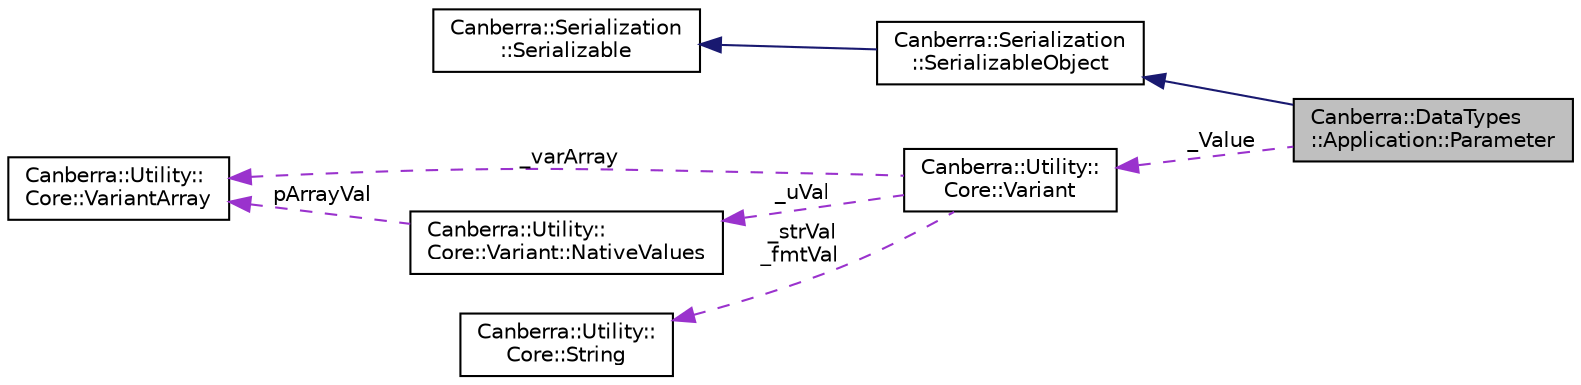 digraph "Canberra::DataTypes::Application::Parameter"
{
  edge [fontname="Helvetica",fontsize="10",labelfontname="Helvetica",labelfontsize="10"];
  node [fontname="Helvetica",fontsize="10",shape=record];
  rankdir="LR";
  Node3 [label="Canberra::DataTypes\l::Application::Parameter",height=0.2,width=0.4,color="black", fillcolor="grey75", style="filled", fontcolor="black"];
  Node4 -> Node3 [dir="back",color="midnightblue",fontsize="10",style="solid"];
  Node4 [label="Canberra::Serialization\l::SerializableObject",height=0.2,width=0.4,color="black", fillcolor="white", style="filled",URL="$d6/d98/class_canberra_1_1_serialization_1_1_serializable_object.html"];
  Node5 -> Node4 [dir="back",color="midnightblue",fontsize="10",style="solid"];
  Node5 [label="Canberra::Serialization\l::Serializable",height=0.2,width=0.4,color="black", fillcolor="white", style="filled",URL="$d0/d9f/class_canberra_1_1_serialization_1_1_serializable.html"];
  Node6 -> Node3 [dir="back",color="darkorchid3",fontsize="10",style="dashed",label=" _Value" ];
  Node6 [label="Canberra::Utility::\lCore::Variant",height=0.2,width=0.4,color="black", fillcolor="white", style="filled",URL="$d3/d79/class_canberra_1_1_utility_1_1_core_1_1_variant.html"];
  Node7 -> Node6 [dir="back",color="darkorchid3",fontsize="10",style="dashed",label=" _uVal" ];
  Node7 [label="Canberra::Utility::\lCore::Variant::NativeValues",height=0.2,width=0.4,color="black", fillcolor="white", style="filled",URL="$d3/d79/class_canberra_1_1_utility_1_1_core_1_1_variant.html#de/db0/union_canberra_1_1_utility_1_1_core_1_1_variant_1_1_native_values"];
  Node8 -> Node7 [dir="back",color="darkorchid3",fontsize="10",style="dashed",label=" pArrayVal" ];
  Node8 [label="Canberra::Utility::\lCore::VariantArray",height=0.2,width=0.4,color="black", fillcolor="white", style="filled",URL="$dd/dee/class_canberra_1_1_utility_1_1_core_1_1_variant_array.html"];
  Node8 -> Node6 [dir="back",color="darkorchid3",fontsize="10",style="dashed",label=" _varArray" ];
  Node9 -> Node6 [dir="back",color="darkorchid3",fontsize="10",style="dashed",label=" _strVal\n_fmtVal" ];
  Node9 [label="Canberra::Utility::\lCore::String",height=0.2,width=0.4,color="black", fillcolor="white", style="filled",URL="$da/d1c/class_canberra_1_1_utility_1_1_core_1_1_string.html"];
}
